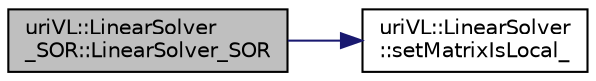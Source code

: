 digraph "uriVL::LinearSolver_SOR::LinearSolver_SOR"
{
  edge [fontname="Helvetica",fontsize="10",labelfontname="Helvetica",labelfontsize="10"];
  node [fontname="Helvetica",fontsize="10",shape=record];
  rankdir="LR";
  Node1 [label="uriVL::LinearSolver\l_SOR::LinearSolver_SOR",height=0.2,width=0.4,color="black", fillcolor="grey75", style="filled", fontcolor="black"];
  Node1 -> Node2 [color="midnightblue",fontsize="10",style="solid",fontname="Helvetica"];
  Node2 [label="uriVL::LinearSolver\l::setMatrixIsLocal_",height=0.2,width=0.4,color="black", fillcolor="white", style="filled",URL="$classuriVL_1_1LinearSolver.html#a88d2fb78a238a2536b9e9a8c27ab6c80",tooltip="Sets whether the solver keeps a local copy of the SLE&#39;s matrix. "];
}

